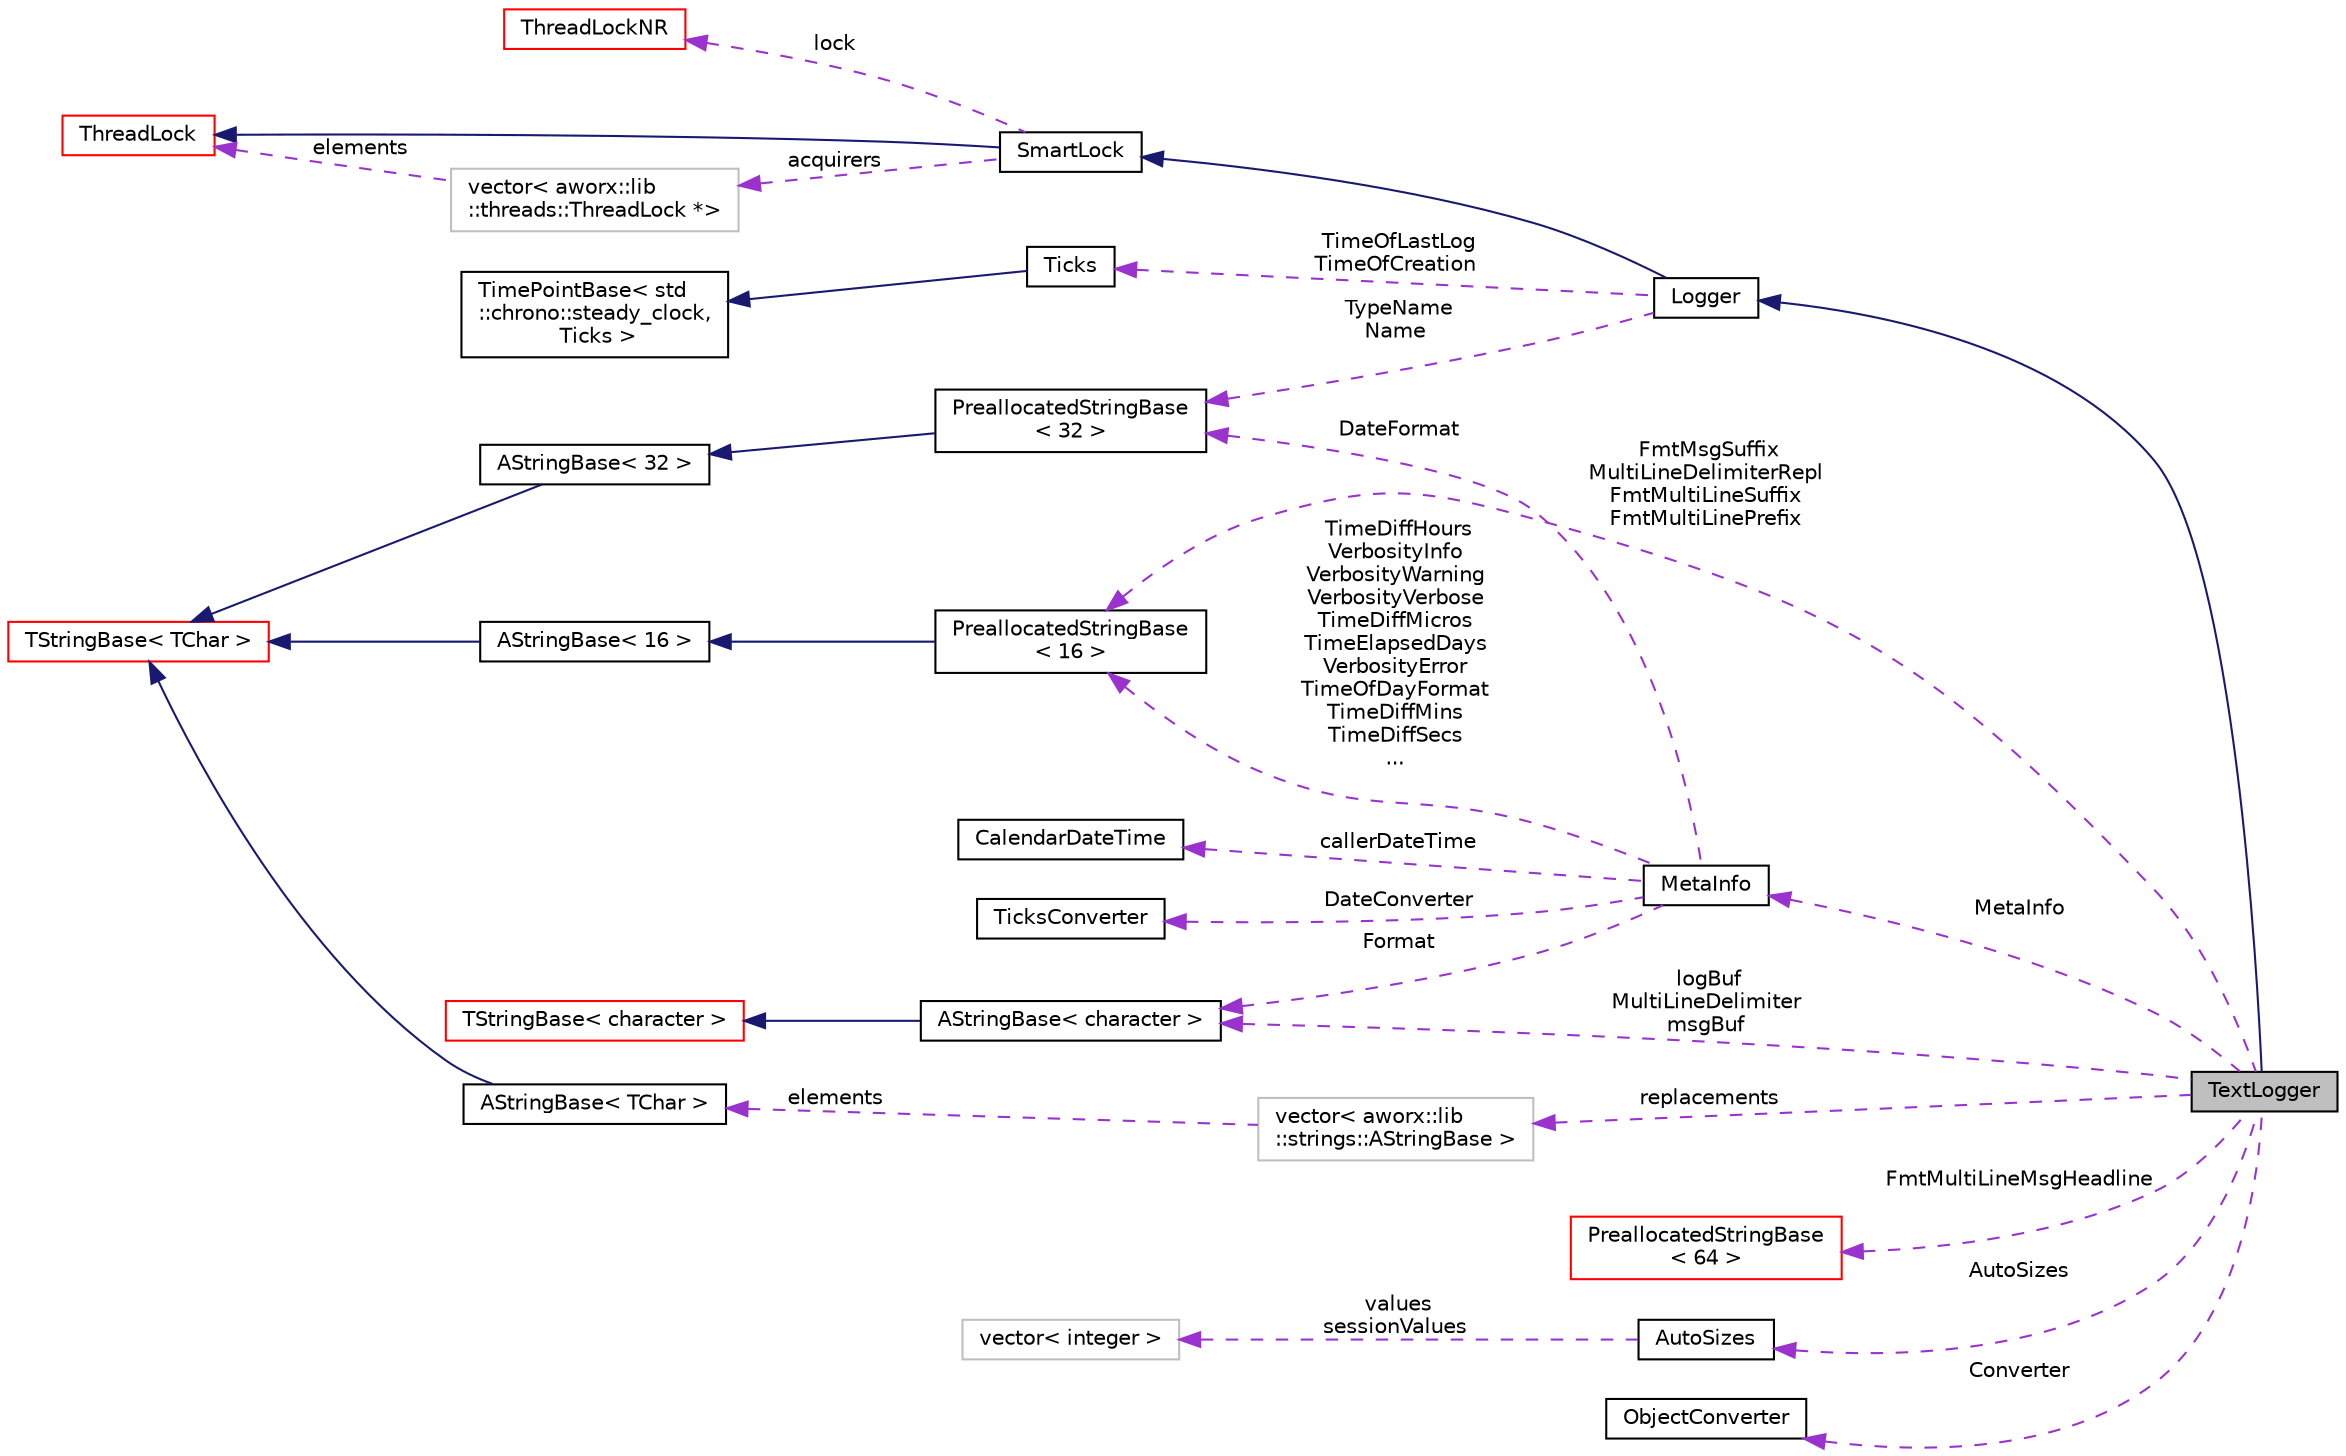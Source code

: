 digraph "TextLogger"
{
  edge [fontname="Helvetica",fontsize="10",labelfontname="Helvetica",labelfontsize="10"];
  node [fontname="Helvetica",fontsize="10",shape=record];
  rankdir="LR";
  Node12 [label="TextLogger",height=0.2,width=0.4,color="black", fillcolor="grey75", style="filled", fontcolor="black"];
  Node13 -> Node12 [dir="back",color="midnightblue",fontsize="10",style="solid",fontname="Helvetica"];
  Node13 [label="Logger",height=0.2,width=0.4,color="black", fillcolor="white", style="filled",URL="$classaworx_1_1lib_1_1lox_1_1core_1_1Logger.html"];
  Node14 -> Node13 [dir="back",color="midnightblue",fontsize="10",style="solid",fontname="Helvetica"];
  Node14 [label="SmartLock",height=0.2,width=0.4,color="black", fillcolor="white", style="filled",URL="$classaworx_1_1lib_1_1threads_1_1SmartLock.html"];
  Node15 -> Node14 [dir="back",color="midnightblue",fontsize="10",style="solid",fontname="Helvetica"];
  Node15 [label="ThreadLock",height=0.2,width=0.4,color="red", fillcolor="white", style="filled",URL="$classaworx_1_1lib_1_1threads_1_1ThreadLock.html"];
  Node26 -> Node14 [dir="back",color="darkorchid3",fontsize="10",style="dashed",label=" lock" ,fontname="Helvetica"];
  Node26 [label="ThreadLockNR",height=0.2,width=0.4,color="red", fillcolor="white", style="filled",URL="$classaworx_1_1lib_1_1threads_1_1ThreadLockNR.html"];
  Node27 -> Node14 [dir="back",color="darkorchid3",fontsize="10",style="dashed",label=" acquirers" ,fontname="Helvetica"];
  Node27 [label="vector\< aworx::lib\l::threads::ThreadLock *\>",height=0.2,width=0.4,color="grey75", fillcolor="white", style="filled"];
  Node15 -> Node27 [dir="back",color="darkorchid3",fontsize="10",style="dashed",label=" elements" ,fontname="Helvetica"];
  Node28 -> Node13 [dir="back",color="darkorchid3",fontsize="10",style="dashed",label=" TimeOfLastLog\nTimeOfCreation" ,fontname="Helvetica"];
  Node28 [label="Ticks",height=0.2,width=0.4,color="black", fillcolor="white", style="filled",URL="$classaworx_1_1lib_1_1time_1_1Ticks.html"];
  Node29 -> Node28 [dir="back",color="midnightblue",fontsize="10",style="solid",fontname="Helvetica"];
  Node29 [label="TimePointBase\< std\l::chrono::steady_clock,\l Ticks \>",height=0.2,width=0.4,color="black", fillcolor="white", style="filled",URL="$classaworx_1_1lib_1_1time_1_1TimePointBase.html"];
  Node30 -> Node13 [dir="back",color="darkorchid3",fontsize="10",style="dashed",label=" TypeName\nName" ,fontname="Helvetica"];
  Node30 [label="PreallocatedStringBase\l\< 32 \>",height=0.2,width=0.4,color="black", fillcolor="white", style="filled",URL="$classaworx_1_1lib_1_1strings_1_1PreallocatedStringBase.html"];
  Node31 -> Node30 [dir="back",color="midnightblue",fontsize="10",style="solid",fontname="Helvetica"];
  Node31 [label="AStringBase\< 32 \>",height=0.2,width=0.4,color="black", fillcolor="white", style="filled",URL="$classaworx_1_1lib_1_1strings_1_1AStringBase.html"];
  Node20 -> Node31 [dir="back",color="midnightblue",fontsize="10",style="solid",fontname="Helvetica"];
  Node20 [label="TStringBase\< TChar \>",height=0.2,width=0.4,color="red", fillcolor="white", style="filled",URL="$classaworx_1_1lib_1_1strings_1_1TStringBase.html"];
  Node18 -> Node12 [dir="back",color="darkorchid3",fontsize="10",style="dashed",label=" FmtMultiLineMsgHeadline" ,fontname="Helvetica"];
  Node18 [label="PreallocatedStringBase\l\< 64 \>",height=0.2,width=0.4,color="red", fillcolor="white", style="filled",URL="$classaworx_1_1lib_1_1strings_1_1PreallocatedStringBase.html"];
  Node32 -> Node12 [dir="back",color="darkorchid3",fontsize="10",style="dashed",label=" replacements" ,fontname="Helvetica"];
  Node32 [label="vector\< aworx::lib\l::strings::AStringBase \>",height=0.2,width=0.4,color="grey75", fillcolor="white", style="filled"];
  Node33 -> Node32 [dir="back",color="darkorchid3",fontsize="10",style="dashed",label=" elements" ,fontname="Helvetica"];
  Node33 [label="AStringBase\< TChar \>",height=0.2,width=0.4,color="black", fillcolor="white", style="filled",URL="$classaworx_1_1lib_1_1strings_1_1AStringBase.html"];
  Node20 -> Node33 [dir="back",color="midnightblue",fontsize="10",style="solid",fontname="Helvetica"];
  Node34 -> Node12 [dir="back",color="darkorchid3",fontsize="10",style="dashed",label=" AutoSizes" ,fontname="Helvetica"];
  Node34 [label="AutoSizes",height=0.2,width=0.4,color="black", fillcolor="white", style="filled",URL="$classaworx_1_1lib_1_1strings_1_1util_1_1AutoSizes.html"];
  Node35 -> Node34 [dir="back",color="darkorchid3",fontsize="10",style="dashed",label=" values\nsessionValues" ,fontname="Helvetica"];
  Node35 [label="vector\< integer \>",height=0.2,width=0.4,color="grey75", fillcolor="white", style="filled"];
  Node36 -> Node12 [dir="back",color="darkorchid3",fontsize="10",style="dashed",label=" Converter" ,fontname="Helvetica"];
  Node36 [label="ObjectConverter",height=0.2,width=0.4,color="black", fillcolor="white", style="filled",URL="$classaworx_1_1lib_1_1lox_1_1core_1_1textlogger_1_1ObjectConverter.html"];
  Node37 -> Node12 [dir="back",color="darkorchid3",fontsize="10",style="dashed",label=" MetaInfo" ,fontname="Helvetica"];
  Node37 [label="MetaInfo",height=0.2,width=0.4,color="black", fillcolor="white", style="filled",URL="$classaworx_1_1lib_1_1lox_1_1core_1_1textlogger_1_1MetaInfo.html"];
  Node38 -> Node37 [dir="back",color="darkorchid3",fontsize="10",style="dashed",label=" callerDateTime" ,fontname="Helvetica"];
  Node38 [label="CalendarDateTime",height=0.2,width=0.4,color="black", fillcolor="white", style="filled",URL="$classaworx_1_1lib_1_1time_1_1CalendarDateTime.html"];
  Node39 -> Node37 [dir="back",color="darkorchid3",fontsize="10",style="dashed",label=" DateConverter" ,fontname="Helvetica"];
  Node39 [label="TicksConverter",height=0.2,width=0.4,color="black", fillcolor="white", style="filled",URL="$classaworx_1_1lib_1_1time_1_1TicksConverter.html"];
  Node30 -> Node37 [dir="back",color="darkorchid3",fontsize="10",style="dashed",label=" DateFormat" ,fontname="Helvetica"];
  Node40 -> Node37 [dir="back",color="darkorchid3",fontsize="10",style="dashed",label=" Format" ,fontname="Helvetica"];
  Node40 [label="AStringBase\< character \>",height=0.2,width=0.4,color="black", fillcolor="white", style="filled",URL="$classaworx_1_1lib_1_1strings_1_1AStringBase.html"];
  Node41 -> Node40 [dir="back",color="midnightblue",fontsize="10",style="solid",fontname="Helvetica"];
  Node41 [label="TStringBase\< character \>",height=0.2,width=0.4,color="red", fillcolor="white", style="filled",URL="$classaworx_1_1lib_1_1strings_1_1TStringBase.html"];
  Node43 -> Node37 [dir="back",color="darkorchid3",fontsize="10",style="dashed",label=" TimeDiffHours\nVerbosityInfo\nVerbosityWarning\nVerbosityVerbose\nTimeDiffMicros\nTimeElapsedDays\nVerbosityError\nTimeOfDayFormat\nTimeDiffMins\nTimeDiffSecs\n..." ,fontname="Helvetica"];
  Node43 [label="PreallocatedStringBase\l\< 16 \>",height=0.2,width=0.4,color="black", fillcolor="white", style="filled",URL="$classaworx_1_1lib_1_1strings_1_1PreallocatedStringBase.html"];
  Node44 -> Node43 [dir="back",color="midnightblue",fontsize="10",style="solid",fontname="Helvetica"];
  Node44 [label="AStringBase\< 16 \>",height=0.2,width=0.4,color="black", fillcolor="white", style="filled",URL="$classaworx_1_1lib_1_1strings_1_1AStringBase.html"];
  Node20 -> Node44 [dir="back",color="midnightblue",fontsize="10",style="solid",fontname="Helvetica"];
  Node40 -> Node12 [dir="back",color="darkorchid3",fontsize="10",style="dashed",label=" logBuf\nMultiLineDelimiter\nmsgBuf" ,fontname="Helvetica"];
  Node43 -> Node12 [dir="back",color="darkorchid3",fontsize="10",style="dashed",label=" FmtMsgSuffix\nMultiLineDelimiterRepl\nFmtMultiLineSuffix\nFmtMultiLinePrefix" ,fontname="Helvetica"];
}
